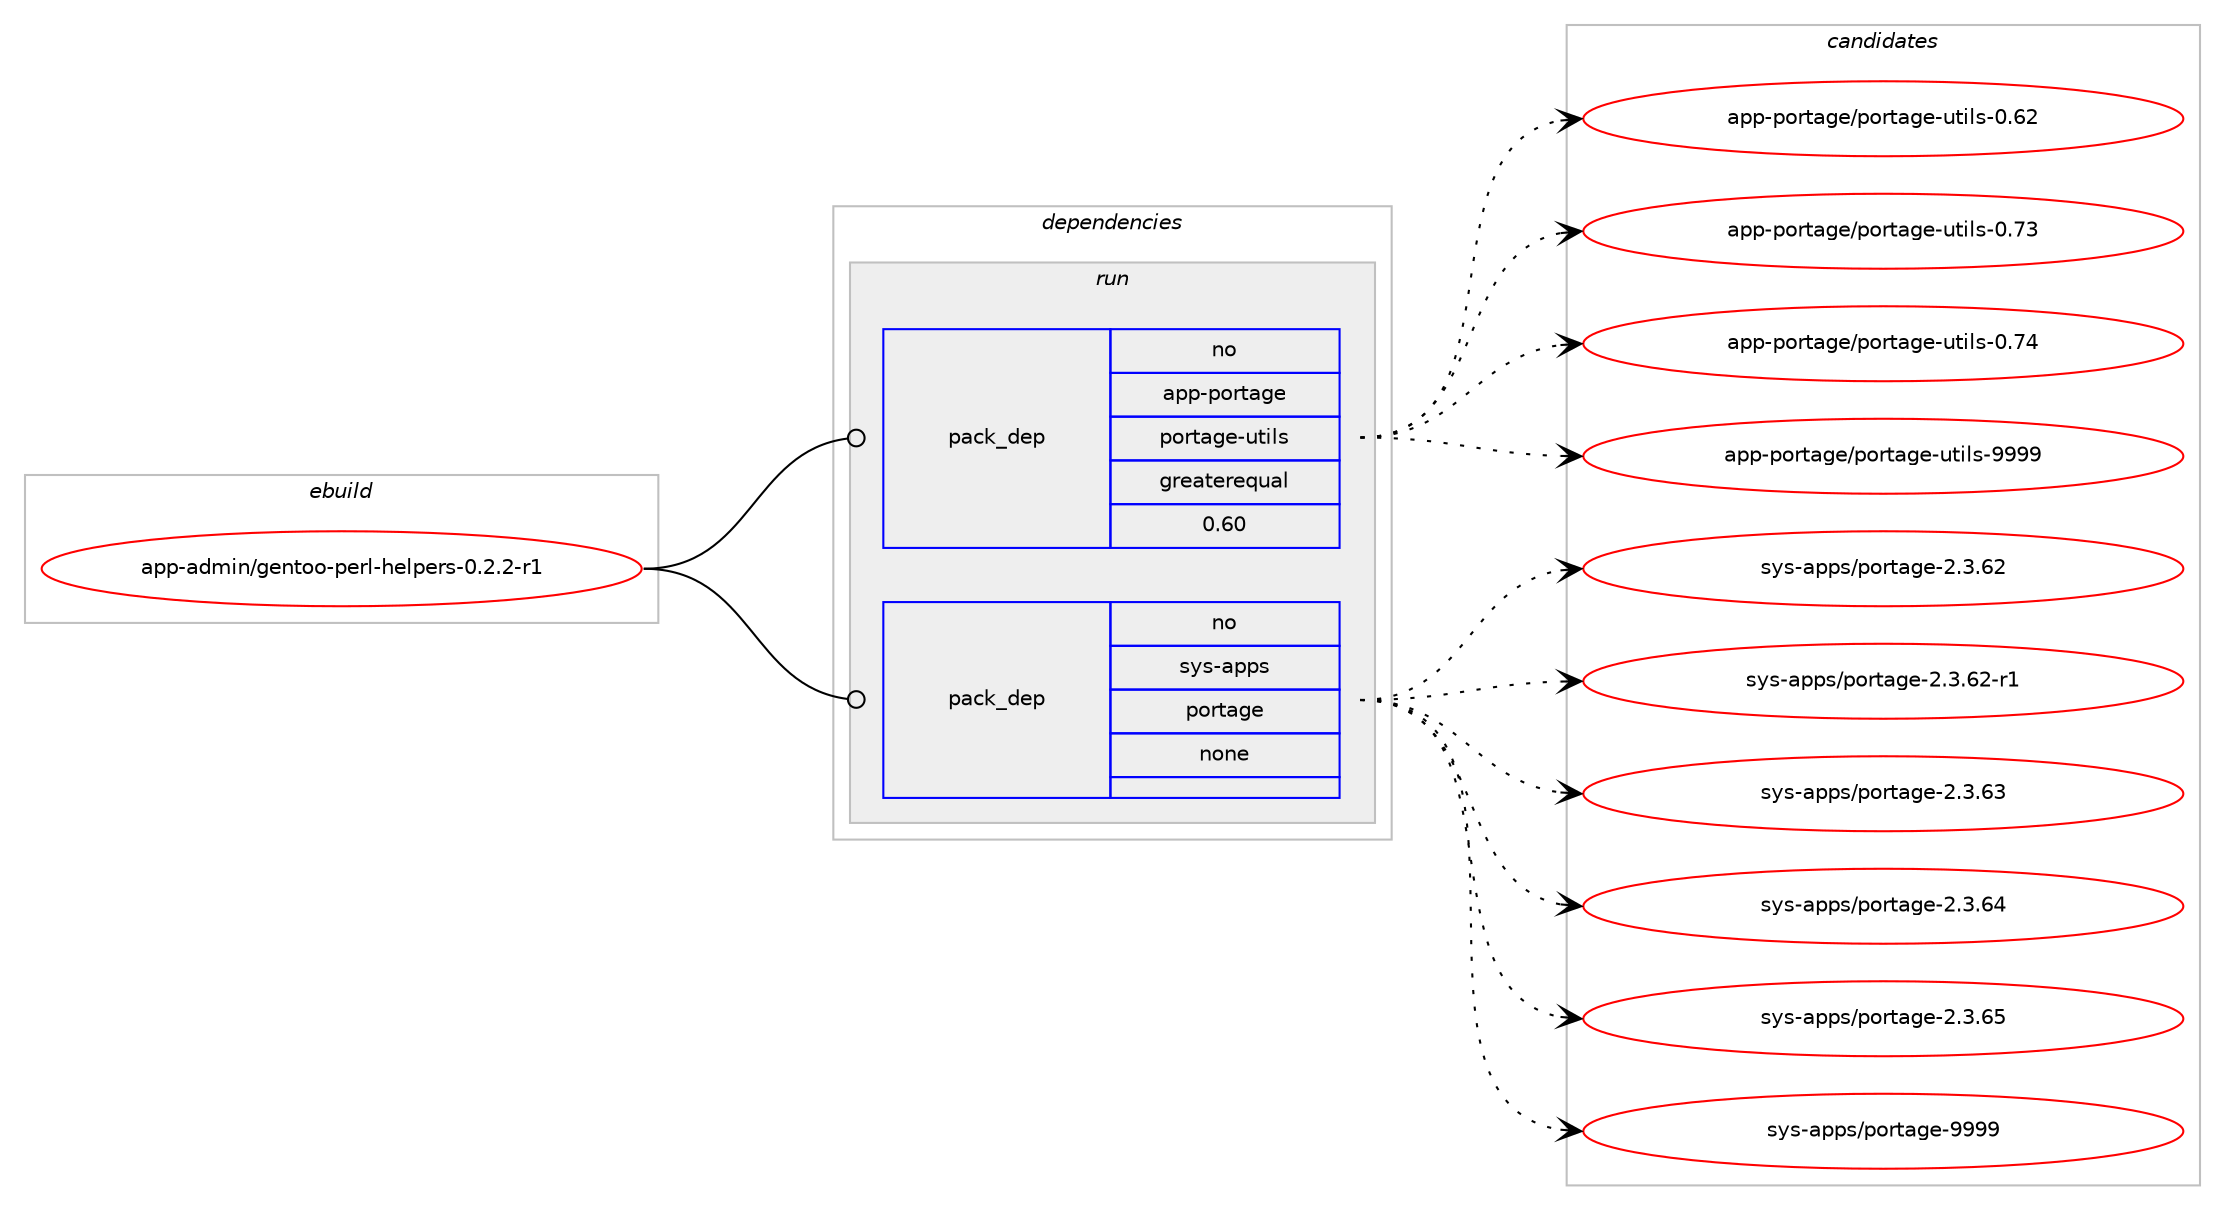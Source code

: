 digraph prolog {

# *************
# Graph options
# *************

newrank=true;
concentrate=true;
compound=true;
graph [rankdir=LR,fontname=Helvetica,fontsize=10,ranksep=1.5];#, ranksep=2.5, nodesep=0.2];
edge  [arrowhead=vee];
node  [fontname=Helvetica,fontsize=10];

# **********
# The ebuild
# **********

subgraph cluster_leftcol {
color=gray;
rank=same;
label=<<i>ebuild</i>>;
id [label="app-admin/gentoo-perl-helpers-0.2.2-r1", color=red, width=4, href="../app-admin/gentoo-perl-helpers-0.2.2-r1.svg"];
}

# ****************
# The dependencies
# ****************

subgraph cluster_midcol {
color=gray;
label=<<i>dependencies</i>>;
subgraph cluster_compile {
fillcolor="#eeeeee";
style=filled;
label=<<i>compile</i>>;
}
subgraph cluster_compileandrun {
fillcolor="#eeeeee";
style=filled;
label=<<i>compile and run</i>>;
}
subgraph cluster_run {
fillcolor="#eeeeee";
style=filled;
label=<<i>run</i>>;
subgraph pack32 {
dependency35 [label=<<TABLE BORDER="0" CELLBORDER="1" CELLSPACING="0" CELLPADDING="4" WIDTH="220"><TR><TD ROWSPAN="6" CELLPADDING="30">pack_dep</TD></TR><TR><TD WIDTH="110">no</TD></TR><TR><TD>app-portage</TD></TR><TR><TD>portage-utils</TD></TR><TR><TD>greaterequal</TD></TR><TR><TD>0.60</TD></TR></TABLE>>, shape=none, color=blue];
}
id:e -> dependency35:w [weight=20,style="solid",arrowhead="odot"];
subgraph pack33 {
dependency36 [label=<<TABLE BORDER="0" CELLBORDER="1" CELLSPACING="0" CELLPADDING="4" WIDTH="220"><TR><TD ROWSPAN="6" CELLPADDING="30">pack_dep</TD></TR><TR><TD WIDTH="110">no</TD></TR><TR><TD>sys-apps</TD></TR><TR><TD>portage</TD></TR><TR><TD>none</TD></TR><TR><TD></TD></TR></TABLE>>, shape=none, color=blue];
}
id:e -> dependency36:w [weight=20,style="solid",arrowhead="odot"];
}
}

# **************
# The candidates
# **************

subgraph cluster_choices {
rank=same;
color=gray;
label=<<i>candidates</i>>;

subgraph choice32 {
color=black;
nodesep=1;
choice9711211245112111114116971031014711211111411697103101451171161051081154548465450 [label="app-portage/portage-utils-0.62", color=red, width=4,href="../app-portage/portage-utils-0.62.svg"];
choice9711211245112111114116971031014711211111411697103101451171161051081154548465551 [label="app-portage/portage-utils-0.73", color=red, width=4,href="../app-portage/portage-utils-0.73.svg"];
choice9711211245112111114116971031014711211111411697103101451171161051081154548465552 [label="app-portage/portage-utils-0.74", color=red, width=4,href="../app-portage/portage-utils-0.74.svg"];
choice9711211245112111114116971031014711211111411697103101451171161051081154557575757 [label="app-portage/portage-utils-9999", color=red, width=4,href="../app-portage/portage-utils-9999.svg"];
dependency35:e -> choice9711211245112111114116971031014711211111411697103101451171161051081154548465450:w [style=dotted,weight="100"];
dependency35:e -> choice9711211245112111114116971031014711211111411697103101451171161051081154548465551:w [style=dotted,weight="100"];
dependency35:e -> choice9711211245112111114116971031014711211111411697103101451171161051081154548465552:w [style=dotted,weight="100"];
dependency35:e -> choice9711211245112111114116971031014711211111411697103101451171161051081154557575757:w [style=dotted,weight="100"];
}
subgraph choice33 {
color=black;
nodesep=1;
choice1151211154597112112115471121111141169710310145504651465450 [label="sys-apps/portage-2.3.62", color=red, width=4,href="../sys-apps/portage-2.3.62.svg"];
choice11512111545971121121154711211111411697103101455046514654504511449 [label="sys-apps/portage-2.3.62-r1", color=red, width=4,href="../sys-apps/portage-2.3.62-r1.svg"];
choice1151211154597112112115471121111141169710310145504651465451 [label="sys-apps/portage-2.3.63", color=red, width=4,href="../sys-apps/portage-2.3.63.svg"];
choice1151211154597112112115471121111141169710310145504651465452 [label="sys-apps/portage-2.3.64", color=red, width=4,href="../sys-apps/portage-2.3.64.svg"];
choice1151211154597112112115471121111141169710310145504651465453 [label="sys-apps/portage-2.3.65", color=red, width=4,href="../sys-apps/portage-2.3.65.svg"];
choice115121115459711211211547112111114116971031014557575757 [label="sys-apps/portage-9999", color=red, width=4,href="../sys-apps/portage-9999.svg"];
dependency36:e -> choice1151211154597112112115471121111141169710310145504651465450:w [style=dotted,weight="100"];
dependency36:e -> choice11512111545971121121154711211111411697103101455046514654504511449:w [style=dotted,weight="100"];
dependency36:e -> choice1151211154597112112115471121111141169710310145504651465451:w [style=dotted,weight="100"];
dependency36:e -> choice1151211154597112112115471121111141169710310145504651465452:w [style=dotted,weight="100"];
dependency36:e -> choice1151211154597112112115471121111141169710310145504651465453:w [style=dotted,weight="100"];
dependency36:e -> choice115121115459711211211547112111114116971031014557575757:w [style=dotted,weight="100"];
}
}

}
